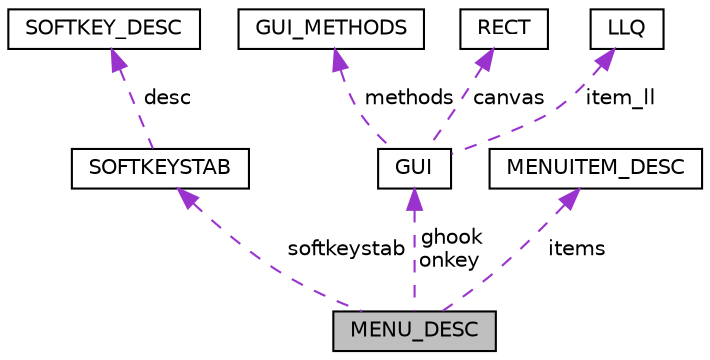 digraph "MENU_DESC"
{
 // LATEX_PDF_SIZE
  edge [fontname="Helvetica",fontsize="10",labelfontname="Helvetica",labelfontsize="10"];
  node [fontname="Helvetica",fontsize="10",shape=record];
  Node1 [label="MENU_DESC",height=0.2,width=0.4,color="black", fillcolor="grey75", style="filled", fontcolor="black",tooltip="Menu definition (single-line)."];
  Node2 -> Node1 [dir="back",color="darkorchid3",fontsize="10",style="dashed",label=" softkeystab" ,fontname="Helvetica"];
  Node2 [label="SOFTKEYSTAB",height=0.2,width=0.4,color="black", fillcolor="white", style="filled",URL="$group___u_i.html#struct_s_o_f_t_k_e_y_s_t_a_b",tooltip="List of the softkeys."];
  Node3 -> Node2 [dir="back",color="darkorchid3",fontsize="10",style="dashed",label=" desc" ,fontname="Helvetica"];
  Node3 [label="SOFTKEY_DESC",height=0.2,width=0.4,color="black", fillcolor="white", style="filled",URL="$group___u_i.html#struct_s_o_f_t_k_e_y___d_e_s_c",tooltip="UI softkey definition."];
  Node4 -> Node1 [dir="back",color="darkorchid3",fontsize="10",style="dashed",label=" ghook\nonkey" ,fontname="Helvetica"];
  Node4 [label="GUI",height=0.2,width=0.4,color="black", fillcolor="white", style="filled",URL="$group___g_u_i.html#struct_g_u_i",tooltip="GUI description and state."];
  Node5 -> Node4 [dir="back",color="darkorchid3",fontsize="10",style="dashed",label=" methods" ,fontname="Helvetica"];
  Node5 [label="GUI_METHODS",height=0.2,width=0.4,color="black", fillcolor="white", style="filled",URL="$group___g_u_i.html#struct_g_u_i___m_e_t_h_o_d_s",tooltip="GUI callbacks."];
  Node6 -> Node4 [dir="back",color="darkorchid3",fontsize="10",style="dashed",label=" canvas" ,fontname="Helvetica"];
  Node6 [label="RECT",height=0.2,width=0.4,color="black", fillcolor="white", style="filled",URL="$group___g_u_i.html#struct_r_e_c_t",tooltip="Rectangle region."];
  Node7 -> Node4 [dir="back",color="darkorchid3",fontsize="10",style="dashed",label=" item_ll" ,fontname="Helvetica"];
  Node7 [label="LLQ",height=0.2,width=0.4,color="black", fillcolor="white", style="filled",URL="$group___s_w_i_l_i_b.html#struct_l_l_q",tooltip="Linked-List header."];
  Node8 -> Node1 [dir="back",color="darkorchid3",fontsize="10",style="dashed",label=" items" ,fontname="Helvetica"];
  Node8 [label="MENUITEM_DESC",height=0.2,width=0.4,color="black", fillcolor="white", style="filled",URL="$group___u_i.html#struct_m_e_n_u_i_t_e_m___d_e_s_c",tooltip="Menu item."];
}
